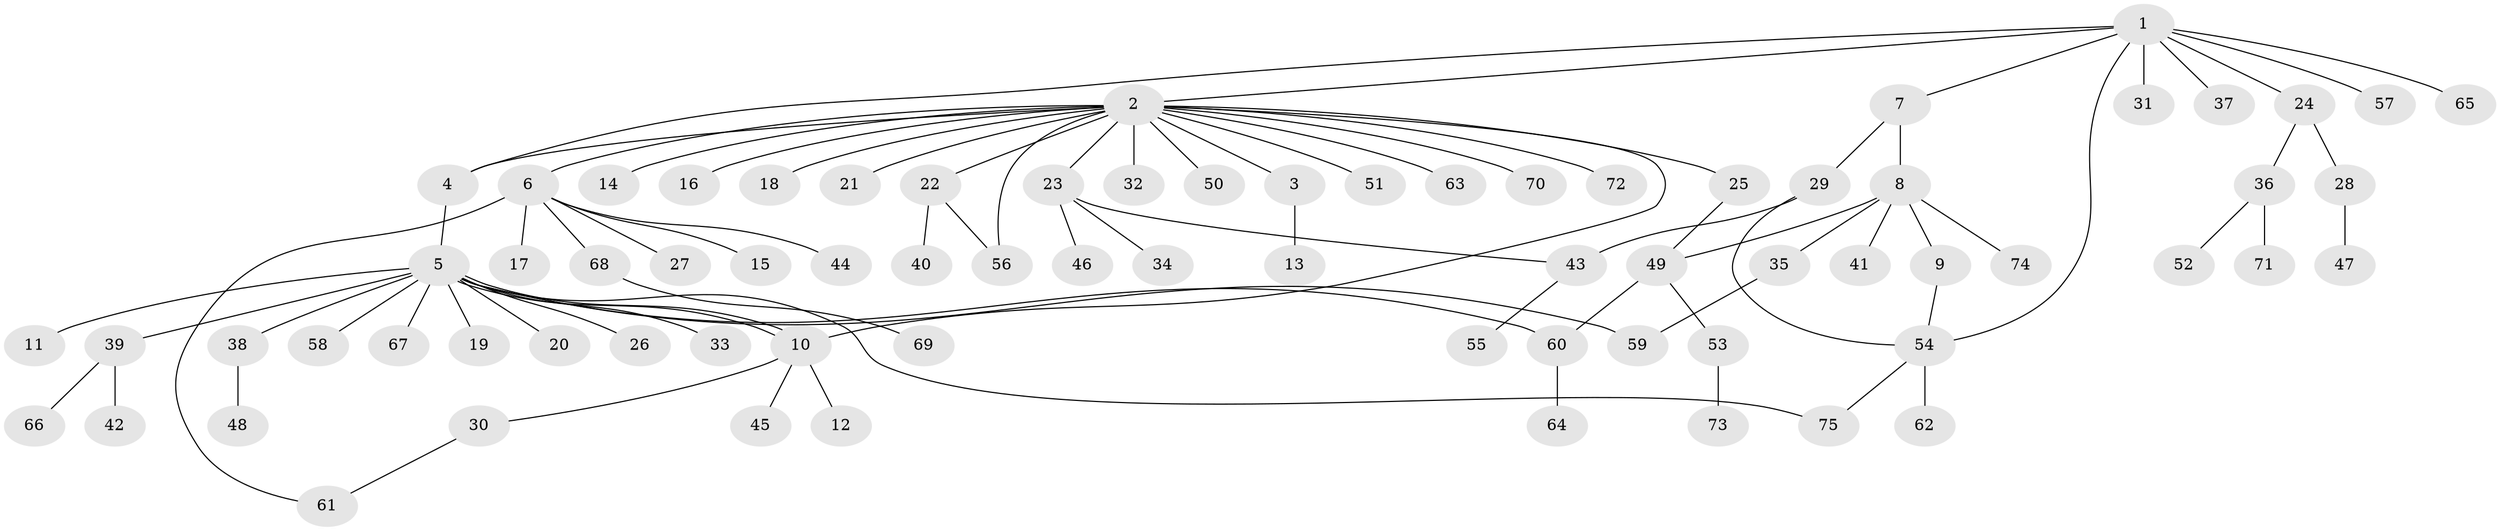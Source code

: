 // Generated by graph-tools (version 1.1) at 2025/11/02/27/25 16:11:11]
// undirected, 75 vertices, 86 edges
graph export_dot {
graph [start="1"]
  node [color=gray90,style=filled];
  1;
  2;
  3;
  4;
  5;
  6;
  7;
  8;
  9;
  10;
  11;
  12;
  13;
  14;
  15;
  16;
  17;
  18;
  19;
  20;
  21;
  22;
  23;
  24;
  25;
  26;
  27;
  28;
  29;
  30;
  31;
  32;
  33;
  34;
  35;
  36;
  37;
  38;
  39;
  40;
  41;
  42;
  43;
  44;
  45;
  46;
  47;
  48;
  49;
  50;
  51;
  52;
  53;
  54;
  55;
  56;
  57;
  58;
  59;
  60;
  61;
  62;
  63;
  64;
  65;
  66;
  67;
  68;
  69;
  70;
  71;
  72;
  73;
  74;
  75;
  1 -- 2;
  1 -- 4;
  1 -- 7;
  1 -- 24;
  1 -- 31;
  1 -- 37;
  1 -- 54;
  1 -- 57;
  1 -- 65;
  2 -- 3;
  2 -- 4;
  2 -- 6;
  2 -- 10;
  2 -- 14;
  2 -- 16;
  2 -- 18;
  2 -- 21;
  2 -- 22;
  2 -- 23;
  2 -- 25;
  2 -- 32;
  2 -- 50;
  2 -- 51;
  2 -- 56;
  2 -- 63;
  2 -- 70;
  2 -- 72;
  3 -- 13;
  4 -- 5;
  5 -- 10;
  5 -- 10;
  5 -- 11;
  5 -- 19;
  5 -- 20;
  5 -- 26;
  5 -- 33;
  5 -- 38;
  5 -- 39;
  5 -- 58;
  5 -- 59;
  5 -- 60;
  5 -- 67;
  5 -- 75;
  6 -- 15;
  6 -- 17;
  6 -- 27;
  6 -- 44;
  6 -- 61;
  6 -- 68;
  7 -- 8;
  7 -- 29;
  8 -- 9;
  8 -- 35;
  8 -- 41;
  8 -- 49;
  8 -- 74;
  9 -- 54;
  10 -- 12;
  10 -- 30;
  10 -- 45;
  22 -- 40;
  22 -- 56;
  23 -- 34;
  23 -- 43;
  23 -- 46;
  24 -- 28;
  24 -- 36;
  25 -- 49;
  28 -- 47;
  29 -- 43;
  29 -- 54;
  30 -- 61;
  35 -- 59;
  36 -- 52;
  36 -- 71;
  38 -- 48;
  39 -- 42;
  39 -- 66;
  43 -- 55;
  49 -- 53;
  49 -- 60;
  53 -- 73;
  54 -- 62;
  54 -- 75;
  60 -- 64;
  68 -- 69;
}
